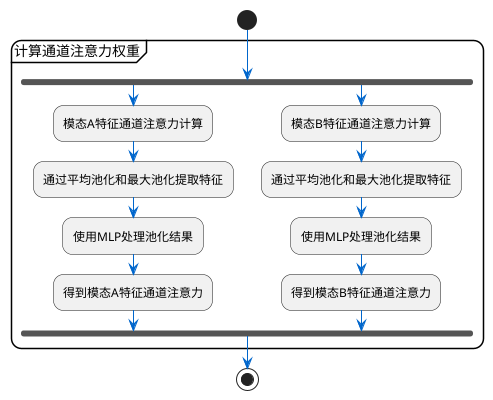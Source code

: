 @startuml 双向通道注意力-计算通道注意力权重
skinparam backgroundColor white
skinparam roundcorner 20
skinparam ArrowColor #0066CC

start

partition "计算通道注意力权重" {
  fork
     :模态A特征通道注意力计算;
     :通过平均池化和最大池化提取特征;
     :使用MLP处理池化结果;
     :得到模态A特征通道注意力;
  fork again
     :模态B特征通道注意力计算;
     :通过平均池化和最大池化提取特征;
     :使用MLP处理池化结果;
     :得到模态B特征通道注意力;
  end fork
}

stop
@enduml 
